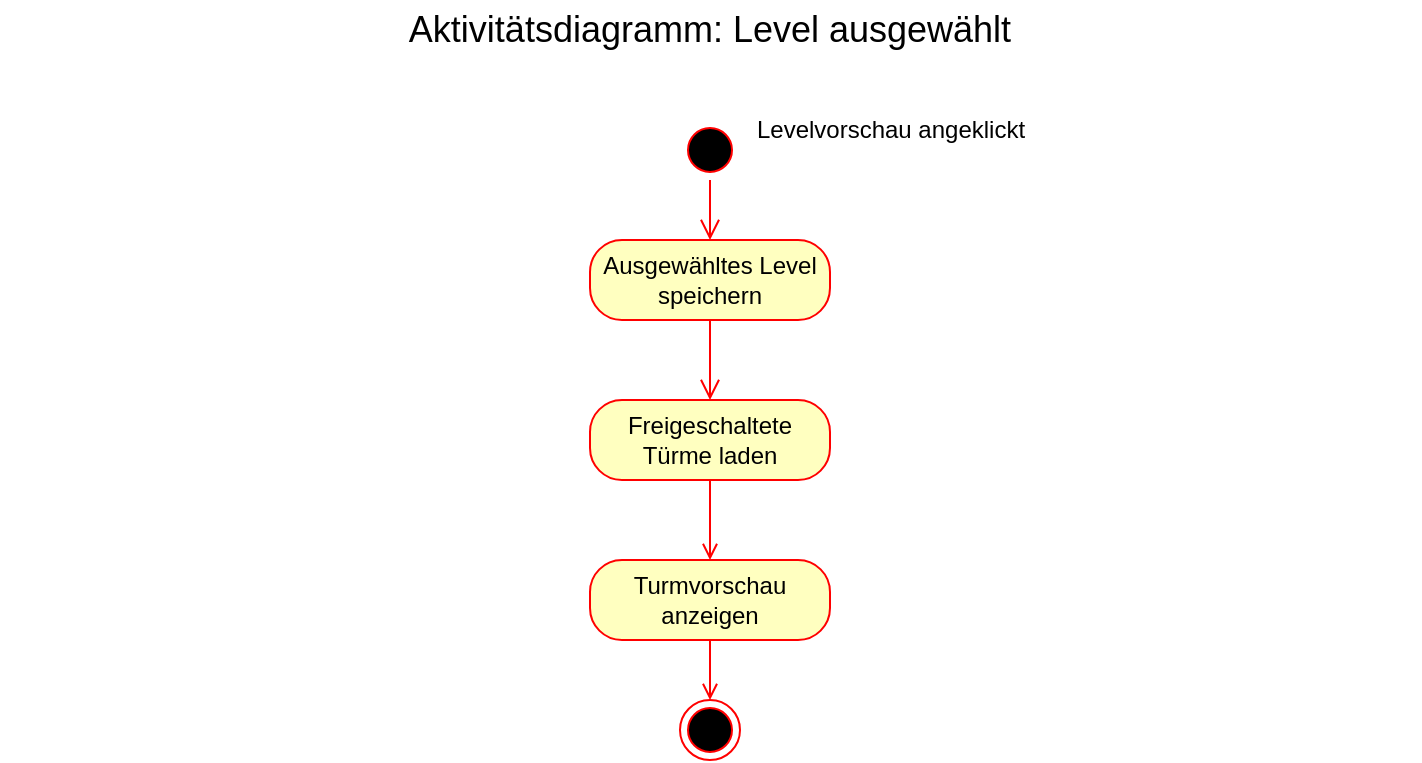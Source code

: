 <mxfile version="22.1.21" type="device">
  <diagram name="Seite-1" id="qSU0O-EVbq0HCuzVo5mC">
    <mxGraphModel dx="989" dy="577" grid="1" gridSize="10" guides="1" tooltips="1" connect="1" arrows="1" fold="1" page="0" pageScale="1" pageWidth="827" pageHeight="1169" math="0" shadow="0">
      <root>
        <mxCell id="0" />
        <mxCell id="1" parent="0" />
        <mxCell id="pXO75YiAVBvj5hHbPv8A-1" value="" style="ellipse;html=1;shape=startState;fillColor=#000000;strokeColor=#ff0000;" parent="1" vertex="1">
          <mxGeometry x="350" y="120" width="30" height="30" as="geometry" />
        </mxCell>
        <mxCell id="pXO75YiAVBvj5hHbPv8A-2" value="" style="edgeStyle=orthogonalEdgeStyle;html=1;verticalAlign=bottom;endArrow=open;endSize=8;strokeColor=#ff0000;rounded=0;entryX=0.5;entryY=0;entryDx=0;entryDy=0;" parent="1" source="pXO75YiAVBvj5hHbPv8A-1" target="pXO75YiAVBvj5hHbPv8A-3" edge="1">
          <mxGeometry relative="1" as="geometry">
            <mxPoint x="365" y="220" as="targetPoint" />
          </mxGeometry>
        </mxCell>
        <mxCell id="pXO75YiAVBvj5hHbPv8A-3" value="Ausgewähltes Level speichern" style="rounded=1;whiteSpace=wrap;html=1;arcSize=40;fontColor=#000000;fillColor=#ffffc0;strokeColor=#ff0000;" parent="1" vertex="1">
          <mxGeometry x="305" y="180" width="120" height="40" as="geometry" />
        </mxCell>
        <mxCell id="pXO75YiAVBvj5hHbPv8A-4" value="" style="edgeStyle=orthogonalEdgeStyle;html=1;verticalAlign=bottom;endArrow=open;endSize=8;strokeColor=#ff0000;rounded=0;entryX=0.5;entryY=0;entryDx=0;entryDy=0;" parent="1" source="pXO75YiAVBvj5hHbPv8A-3" target="pXO75YiAVBvj5hHbPv8A-6" edge="1">
          <mxGeometry relative="1" as="geometry">
            <mxPoint x="365" y="260" as="targetPoint" />
          </mxGeometry>
        </mxCell>
        <mxCell id="pXO75YiAVBvj5hHbPv8A-9" style="edgeStyle=orthogonalEdgeStyle;rounded=0;orthogonalLoop=1;jettySize=auto;html=1;exitX=0.5;exitY=1;exitDx=0;exitDy=0;strokeColor=#FF0000;endArrow=open;endFill=0;entryX=0.5;entryY=0;entryDx=0;entryDy=0;" parent="1" source="pXO75YiAVBvj5hHbPv8A-6" target="oxX9g81cn6SHsRCeYV_K-1" edge="1">
          <mxGeometry relative="1" as="geometry">
            <mxPoint x="365" y="320" as="targetPoint" />
          </mxGeometry>
        </mxCell>
        <mxCell id="pXO75YiAVBvj5hHbPv8A-6" value="Freigeschaltete Türme laden" style="rounded=1;whiteSpace=wrap;html=1;arcSize=40;fontColor=#000000;fillColor=#ffffc0;strokeColor=#ff0000;" parent="1" vertex="1">
          <mxGeometry x="305" y="260" width="120" height="40" as="geometry" />
        </mxCell>
        <mxCell id="pXO75YiAVBvj5hHbPv8A-8" value="" style="ellipse;html=1;shape=endState;fillColor=#000000;strokeColor=#ff0000;" parent="1" vertex="1">
          <mxGeometry x="350" y="410" width="30" height="30" as="geometry" />
        </mxCell>
        <mxCell id="pXO75YiAVBvj5hHbPv8A-11" value="Levelvorschau angeklickt" style="text;html=1;align=center;verticalAlign=middle;resizable=0;points=[];autosize=1;strokeColor=none;fillColor=none;" parent="1" vertex="1">
          <mxGeometry x="375" y="110" width="160" height="30" as="geometry" />
        </mxCell>
        <mxCell id="oxX9g81cn6SHsRCeYV_K-1" value="Turmvorschau anzeigen" style="rounded=1;whiteSpace=wrap;html=1;arcSize=40;fontColor=#000000;fillColor=#ffffc0;strokeColor=#ff0000;" parent="1" vertex="1">
          <mxGeometry x="305" y="340" width="120" height="40" as="geometry" />
        </mxCell>
        <mxCell id="oxX9g81cn6SHsRCeYV_K-3" style="edgeStyle=orthogonalEdgeStyle;rounded=0;orthogonalLoop=1;jettySize=auto;html=1;exitX=0.5;exitY=1;exitDx=0;exitDy=0;strokeColor=#FF0000;endArrow=open;endFill=0;entryX=0.5;entryY=0;entryDx=0;entryDy=0;" parent="1" source="oxX9g81cn6SHsRCeYV_K-1" target="pXO75YiAVBvj5hHbPv8A-8" edge="1">
          <mxGeometry relative="1" as="geometry">
            <mxPoint x="375" y="350" as="targetPoint" />
            <mxPoint x="375" y="310" as="sourcePoint" />
          </mxGeometry>
        </mxCell>
        <mxCell id="6dK1tNTOqos58H26Kyb6-1" value="Aktivitätsdiagramm: Level ausgewählt" style="text;html=1;strokeColor=none;fillColor=none;align=center;verticalAlign=middle;whiteSpace=wrap;rounded=0;fontSize=18;" vertex="1" parent="1">
          <mxGeometry x="10" y="60" width="710" height="30" as="geometry" />
        </mxCell>
      </root>
    </mxGraphModel>
  </diagram>
</mxfile>
